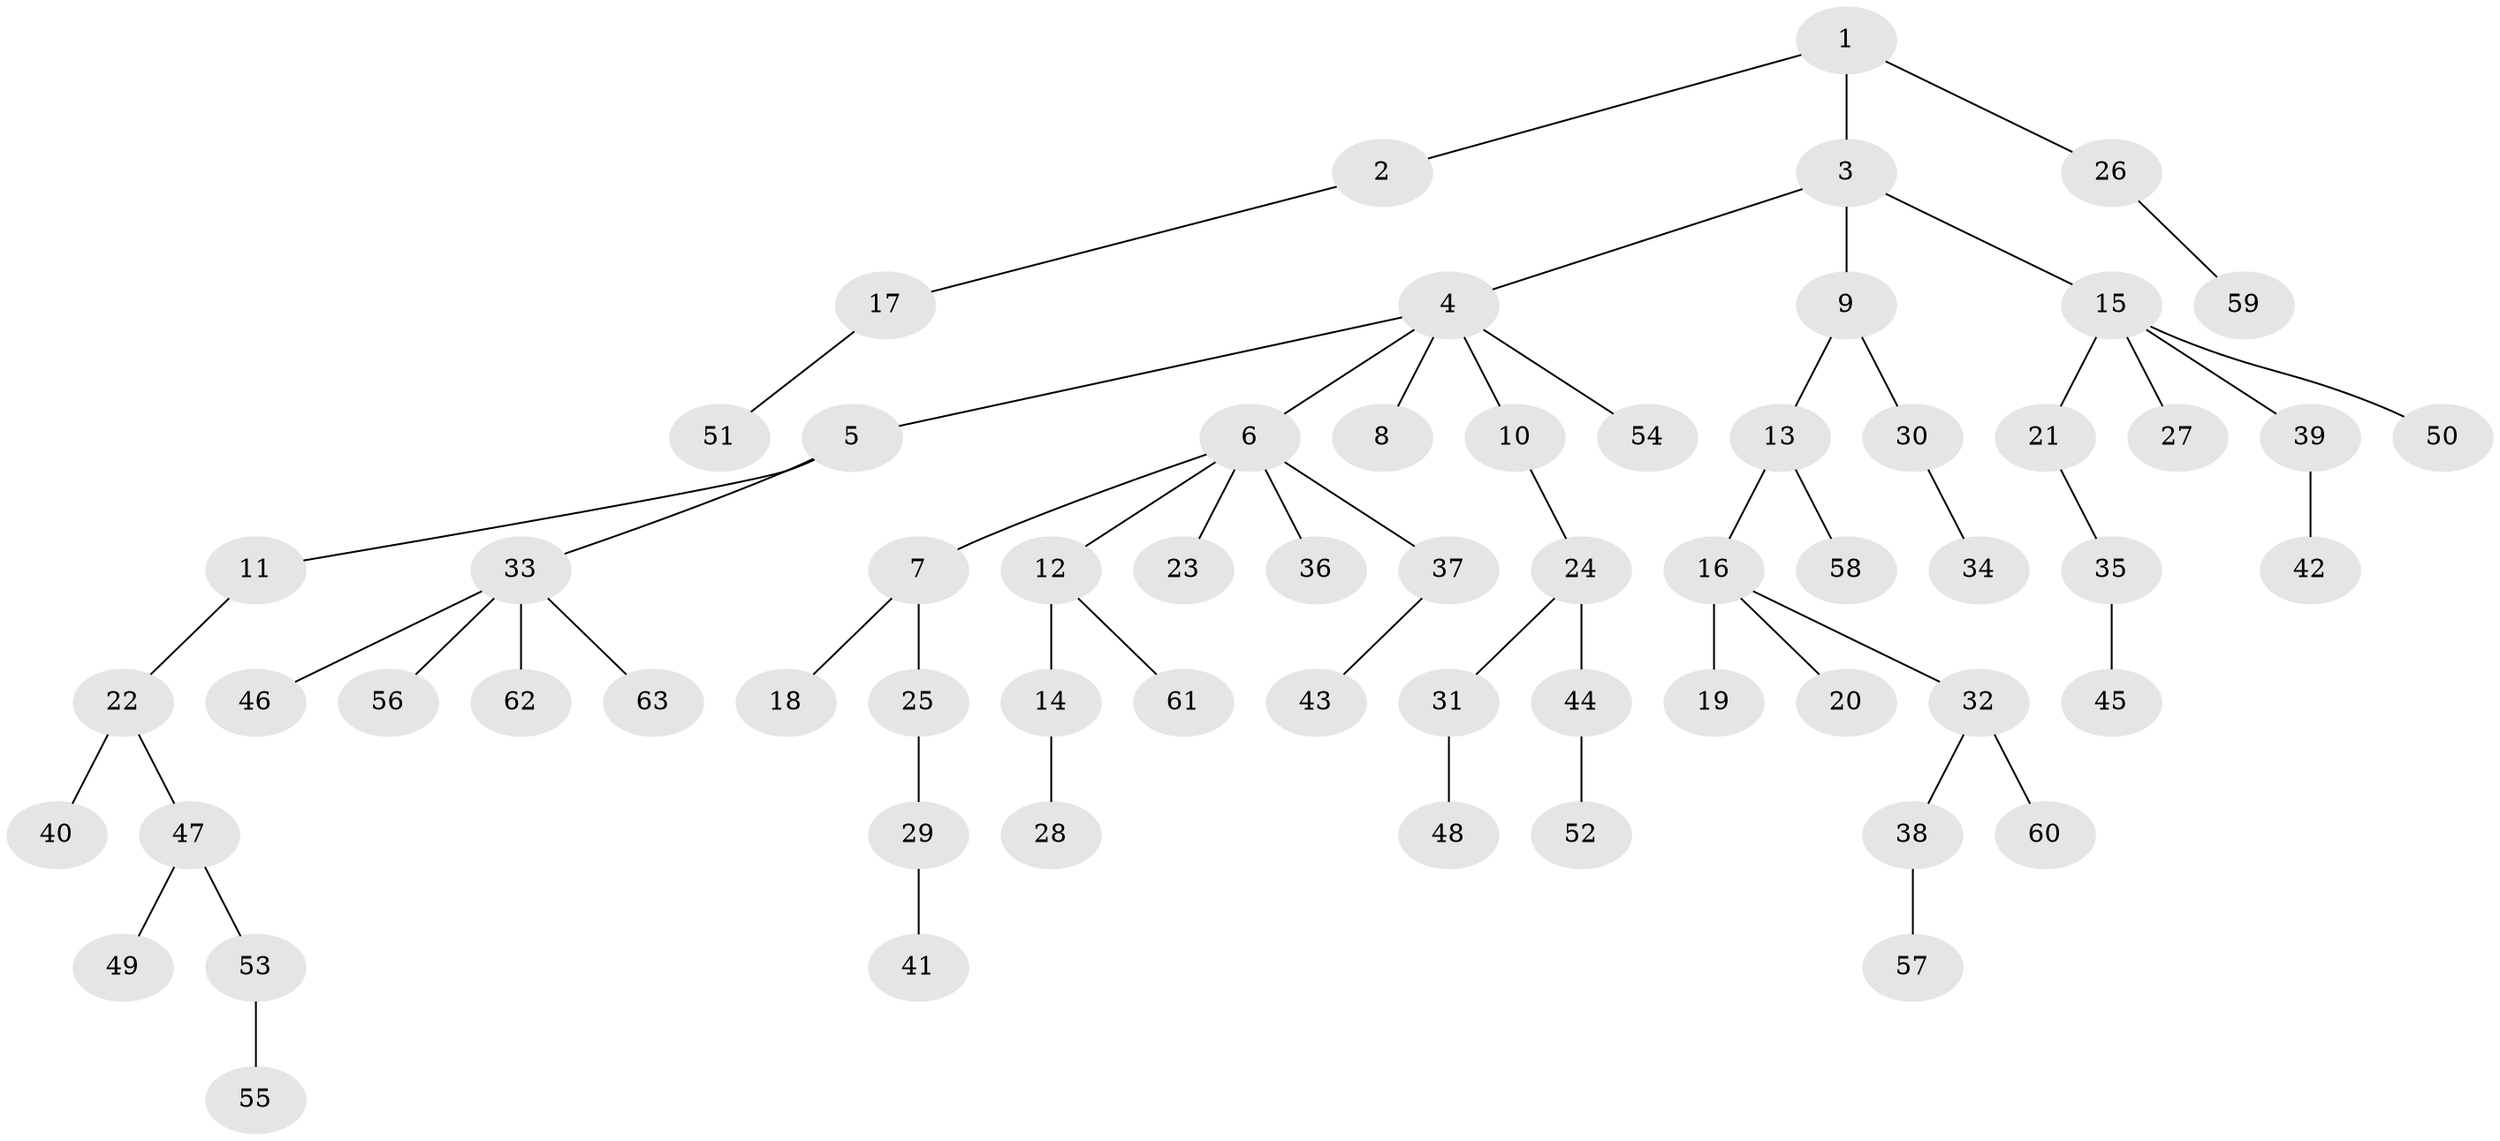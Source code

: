 // Generated by graph-tools (version 1.1) at 2025/36/03/09/25 02:36:31]
// undirected, 63 vertices, 62 edges
graph export_dot {
graph [start="1"]
  node [color=gray90,style=filled];
  1;
  2;
  3;
  4;
  5;
  6;
  7;
  8;
  9;
  10;
  11;
  12;
  13;
  14;
  15;
  16;
  17;
  18;
  19;
  20;
  21;
  22;
  23;
  24;
  25;
  26;
  27;
  28;
  29;
  30;
  31;
  32;
  33;
  34;
  35;
  36;
  37;
  38;
  39;
  40;
  41;
  42;
  43;
  44;
  45;
  46;
  47;
  48;
  49;
  50;
  51;
  52;
  53;
  54;
  55;
  56;
  57;
  58;
  59;
  60;
  61;
  62;
  63;
  1 -- 2;
  1 -- 3;
  1 -- 26;
  2 -- 17;
  3 -- 4;
  3 -- 9;
  3 -- 15;
  4 -- 5;
  4 -- 6;
  4 -- 8;
  4 -- 10;
  4 -- 54;
  5 -- 11;
  5 -- 33;
  6 -- 7;
  6 -- 12;
  6 -- 23;
  6 -- 36;
  6 -- 37;
  7 -- 18;
  7 -- 25;
  9 -- 13;
  9 -- 30;
  10 -- 24;
  11 -- 22;
  12 -- 14;
  12 -- 61;
  13 -- 16;
  13 -- 58;
  14 -- 28;
  15 -- 21;
  15 -- 27;
  15 -- 39;
  15 -- 50;
  16 -- 19;
  16 -- 20;
  16 -- 32;
  17 -- 51;
  21 -- 35;
  22 -- 40;
  22 -- 47;
  24 -- 31;
  24 -- 44;
  25 -- 29;
  26 -- 59;
  29 -- 41;
  30 -- 34;
  31 -- 48;
  32 -- 38;
  32 -- 60;
  33 -- 46;
  33 -- 56;
  33 -- 62;
  33 -- 63;
  35 -- 45;
  37 -- 43;
  38 -- 57;
  39 -- 42;
  44 -- 52;
  47 -- 49;
  47 -- 53;
  53 -- 55;
}
